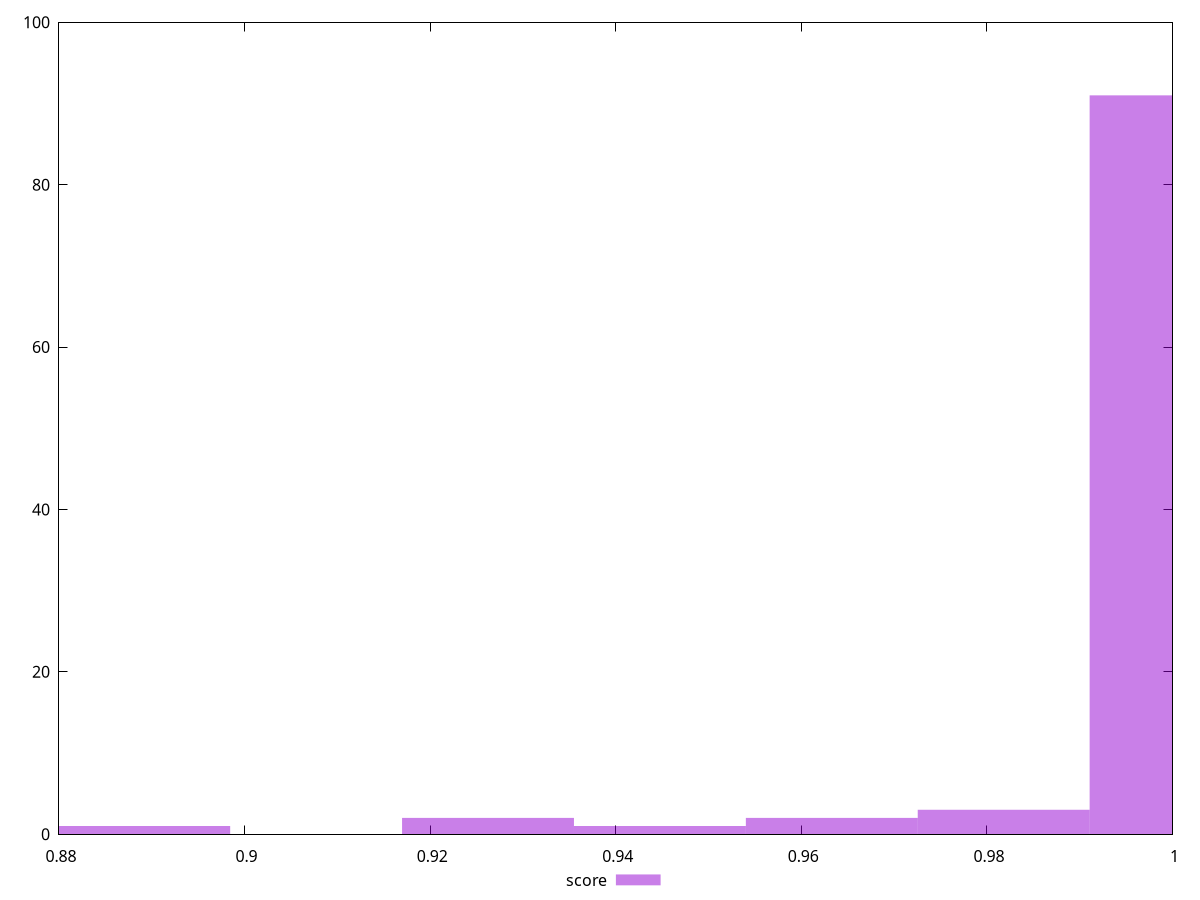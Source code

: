 reset

$score <<EOF
1.0003326121928864 91
0.9818079341893146 3
0.8891845441714546 1
0.9632832561857425 2
0.9262339001785986 2
0.9447585781821706 1
EOF

set key outside below
set boxwidth 0.018524678003571972
set xrange [0.88:1]
set yrange [0:100]
set trange [0:100]
set style fill transparent solid 0.5 noborder
set terminal svg size 640, 490 enhanced background rgb 'white'
set output "reports/report_00028_2021-02-24T12-49-42.674Z/unused-css-rules/samples/agenda/score/histogram.svg"

plot $score title "score" with boxes

reset
